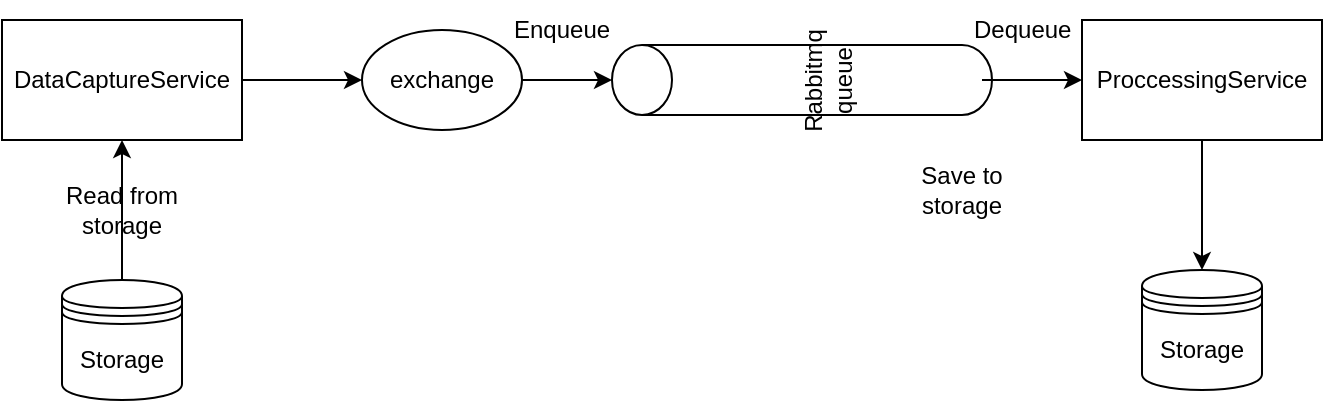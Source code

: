 <mxfile version="20.5.3" type="github">
  <diagram id="TqXjEJncfyIK1NkSoKdW" name="Page-1">
    <mxGraphModel dx="1038" dy="579" grid="1" gridSize="10" guides="1" tooltips="1" connect="1" arrows="1" fold="1" page="1" pageScale="1" pageWidth="850" pageHeight="1100" math="0" shadow="0">
      <root>
        <mxCell id="0" />
        <mxCell id="1" parent="0" />
        <mxCell id="zdAjQIjd2pAChNgqzbpa-1" value="DataCaptureService" style="rounded=0;whiteSpace=wrap;html=1;" vertex="1" parent="1">
          <mxGeometry x="130" y="90" width="120" height="60" as="geometry" />
        </mxCell>
        <mxCell id="zdAjQIjd2pAChNgqzbpa-2" value="ProccessingService" style="rounded=0;whiteSpace=wrap;html=1;" vertex="1" parent="1">
          <mxGeometry x="670" y="90" width="120" height="60" as="geometry" />
        </mxCell>
        <mxCell id="zdAjQIjd2pAChNgqzbpa-3" value="Rabbitmq queue" style="shape=cylinder3;whiteSpace=wrap;html=1;boundedLbl=1;backgroundOutline=1;size=15;rotation=-90;" vertex="1" parent="1">
          <mxGeometry x="512.5" y="25" width="35" height="190" as="geometry" />
        </mxCell>
        <mxCell id="zdAjQIjd2pAChNgqzbpa-4" value="Storage" style="shape=datastore;whiteSpace=wrap;html=1;" vertex="1" parent="1">
          <mxGeometry x="160" y="220" width="60" height="60" as="geometry" />
        </mxCell>
        <mxCell id="zdAjQIjd2pAChNgqzbpa-5" value="" style="endArrow=classic;html=1;rounded=0;exitX=0.5;exitY=1;exitDx=0;exitDy=0;entryX=0.5;entryY=0;entryDx=0;entryDy=0;" edge="1" parent="1" source="zdAjQIjd2pAChNgqzbpa-2" target="zdAjQIjd2pAChNgqzbpa-11">
          <mxGeometry width="50" height="50" relative="1" as="geometry">
            <mxPoint x="610" y="170" as="sourcePoint" />
            <mxPoint x="610" y="200" as="targetPoint" />
          </mxGeometry>
        </mxCell>
        <mxCell id="zdAjQIjd2pAChNgqzbpa-6" value="" style="endArrow=classic;html=1;rounded=0;entryX=0.5;entryY=1;entryDx=0;entryDy=0;exitX=0.5;exitY=0;exitDx=0;exitDy=0;" edge="1" parent="1" source="zdAjQIjd2pAChNgqzbpa-4" target="zdAjQIjd2pAChNgqzbpa-1">
          <mxGeometry width="50" height="50" relative="1" as="geometry">
            <mxPoint x="400" y="330" as="sourcePoint" />
            <mxPoint x="450" y="280" as="targetPoint" />
            <Array as="points" />
          </mxGeometry>
        </mxCell>
        <mxCell id="zdAjQIjd2pAChNgqzbpa-7" value="Read from&lt;br&gt;storage" style="text;html=1;strokeColor=none;fillColor=none;align=center;verticalAlign=middle;whiteSpace=wrap;rounded=0;" vertex="1" parent="1">
          <mxGeometry x="160" y="170" width="60" height="30" as="geometry" />
        </mxCell>
        <mxCell id="zdAjQIjd2pAChNgqzbpa-9" value="" style="endArrow=classic;html=1;rounded=0;entryX=0.5;entryY=0;entryDx=0;entryDy=0;entryPerimeter=0;" edge="1" parent="1" target="zdAjQIjd2pAChNgqzbpa-3">
          <mxGeometry width="50" height="50" relative="1" as="geometry">
            <mxPoint x="390" y="120" as="sourcePoint" />
            <mxPoint x="310" y="120" as="targetPoint" />
            <Array as="points" />
          </mxGeometry>
        </mxCell>
        <mxCell id="zdAjQIjd2pAChNgqzbpa-10" value="Enqueue" style="text;strokeColor=none;fillColor=none;align=left;verticalAlign=middle;spacingLeft=4;spacingRight=4;overflow=hidden;points=[[0,0.5],[1,0.5]];portConstraint=eastwest;rotatable=0;whiteSpace=wrap;html=1;" vertex="1" parent="1">
          <mxGeometry x="380" y="80" width="80" height="30" as="geometry" />
        </mxCell>
        <mxCell id="zdAjQIjd2pAChNgqzbpa-11" value="Storage" style="shape=datastore;whiteSpace=wrap;html=1;" vertex="1" parent="1">
          <mxGeometry x="700" y="215" width="60" height="60" as="geometry" />
        </mxCell>
        <mxCell id="zdAjQIjd2pAChNgqzbpa-12" value="Save to&lt;br&gt;storage" style="text;html=1;strokeColor=none;fillColor=none;align=center;verticalAlign=middle;whiteSpace=wrap;rounded=0;" vertex="1" parent="1">
          <mxGeometry x="580" y="160" width="60" height="30" as="geometry" />
        </mxCell>
        <mxCell id="zdAjQIjd2pAChNgqzbpa-14" value="" style="endArrow=classic;html=1;rounded=0;entryX=0;entryY=0.5;entryDx=0;entryDy=0;" edge="1" parent="1" target="zdAjQIjd2pAChNgqzbpa-2">
          <mxGeometry width="50" height="50" relative="1" as="geometry">
            <mxPoint x="620" y="120" as="sourcePoint" />
            <mxPoint x="550" y="70" as="targetPoint" />
          </mxGeometry>
        </mxCell>
        <mxCell id="zdAjQIjd2pAChNgqzbpa-15" value="Dequeue" style="text;strokeColor=none;fillColor=none;align=left;verticalAlign=middle;spacingLeft=4;spacingRight=4;overflow=hidden;points=[[0,0.5],[1,0.5]];portConstraint=eastwest;rotatable=0;whiteSpace=wrap;html=1;" vertex="1" parent="1">
          <mxGeometry x="610" y="80" width="80" height="30" as="geometry" />
        </mxCell>
        <mxCell id="zdAjQIjd2pAChNgqzbpa-16" value="exchange" style="ellipse;whiteSpace=wrap;html=1;" vertex="1" parent="1">
          <mxGeometry x="310" y="95" width="80" height="50" as="geometry" />
        </mxCell>
        <mxCell id="zdAjQIjd2pAChNgqzbpa-17" value="" style="endArrow=classic;html=1;rounded=0;entryX=0;entryY=0.5;entryDx=0;entryDy=0;exitX=1;exitY=0.5;exitDx=0;exitDy=0;" edge="1" parent="1" source="zdAjQIjd2pAChNgqzbpa-1" target="zdAjQIjd2pAChNgqzbpa-16">
          <mxGeometry width="50" height="50" relative="1" as="geometry">
            <mxPoint x="400" y="310" as="sourcePoint" />
            <mxPoint x="450" y="260" as="targetPoint" />
            <Array as="points">
              <mxPoint x="280" y="120" />
            </Array>
          </mxGeometry>
        </mxCell>
      </root>
    </mxGraphModel>
  </diagram>
</mxfile>
